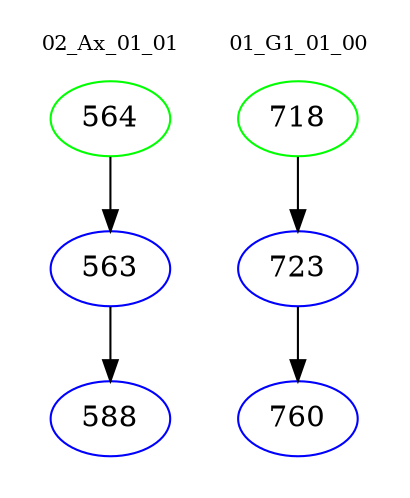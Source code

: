 digraph{
subgraph cluster_0 {
color = white
label = "02_Ax_01_01";
fontsize=10;
T0_564 [label="564", color="green"]
T0_564 -> T0_563 [color="black"]
T0_563 [label="563", color="blue"]
T0_563 -> T0_588 [color="black"]
T0_588 [label="588", color="blue"]
}
subgraph cluster_1 {
color = white
label = "01_G1_01_00";
fontsize=10;
T1_718 [label="718", color="green"]
T1_718 -> T1_723 [color="black"]
T1_723 [label="723", color="blue"]
T1_723 -> T1_760 [color="black"]
T1_760 [label="760", color="blue"]
}
}
